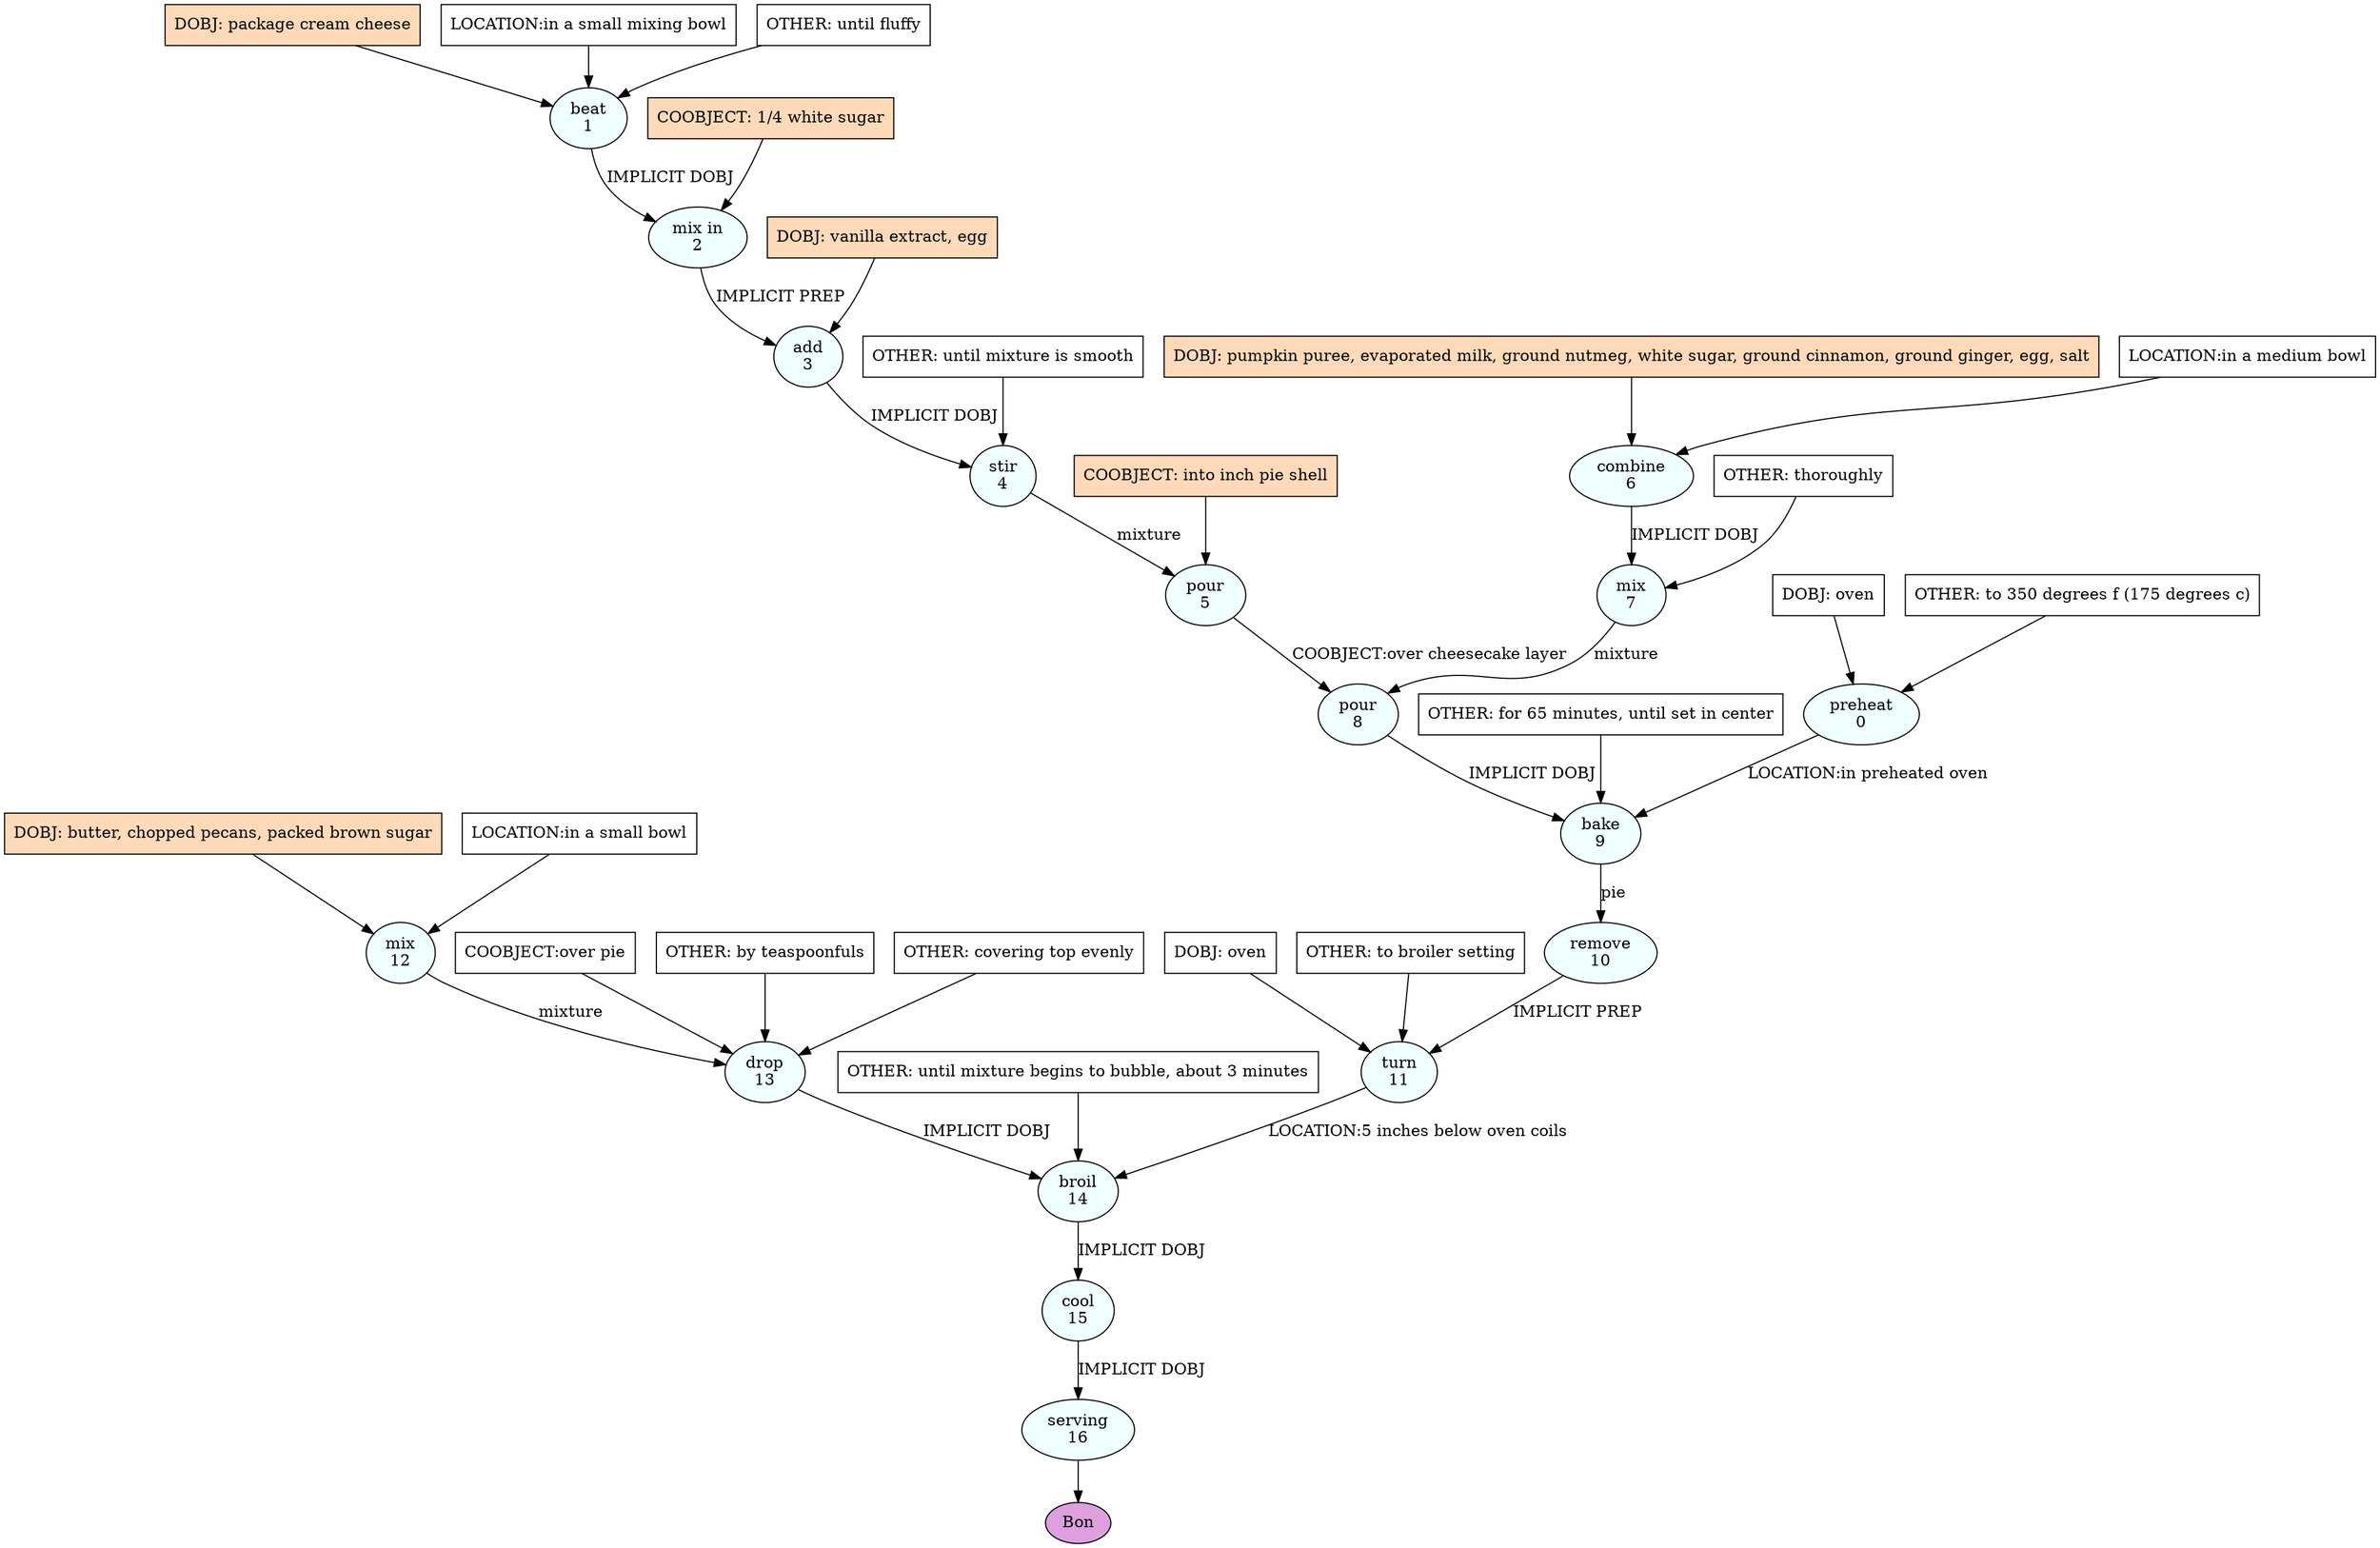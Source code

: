 digraph recipe {
E0[label="preheat
0", shape=oval, style=filled, fillcolor=azure]
E1[label="beat
1", shape=oval, style=filled, fillcolor=azure]
E2[label="mix in
2", shape=oval, style=filled, fillcolor=azure]
E3[label="add
3", shape=oval, style=filled, fillcolor=azure]
E4[label="stir
4", shape=oval, style=filled, fillcolor=azure]
E5[label="pour
5", shape=oval, style=filled, fillcolor=azure]
E6[label="combine
6", shape=oval, style=filled, fillcolor=azure]
E7[label="mix
7", shape=oval, style=filled, fillcolor=azure]
E8[label="pour
8", shape=oval, style=filled, fillcolor=azure]
E9[label="bake
9", shape=oval, style=filled, fillcolor=azure]
E10[label="remove
10", shape=oval, style=filled, fillcolor=azure]
E11[label="turn
11", shape=oval, style=filled, fillcolor=azure]
E12[label="mix
12", shape=oval, style=filled, fillcolor=azure]
E13[label="drop
13", shape=oval, style=filled, fillcolor=azure]
E14[label="broil
14", shape=oval, style=filled, fillcolor=azure]
E15[label="cool
15", shape=oval, style=filled, fillcolor=azure]
E16[label="serving
16", shape=oval, style=filled, fillcolor=azure]
D6[label="DOBJ: pumpkin puree, evaporated milk, ground nutmeg, white sugar, ground cinnamon, ground ginger, egg, salt", shape=box, style=filled, fillcolor=peachpuff]
D6 -> E6
P6_0[label="LOCATION:in a medium bowl", shape=box, style=filled, fillcolor=white]
P6_0 -> E6
D12[label="DOBJ: butter, chopped pecans, packed brown sugar", shape=box, style=filled, fillcolor=peachpuff]
D12 -> E12
P12_0[label="LOCATION:in a small bowl", shape=box, style=filled, fillcolor=white]
P12_0 -> E12
D1[label="DOBJ: package cream cheese", shape=box, style=filled, fillcolor=peachpuff]
D1 -> E1
P1_0[label="LOCATION:in a small mixing bowl", shape=box, style=filled, fillcolor=white]
P1_0 -> E1
O1_0[label="OTHER: until fluffy", shape=box, style=filled, fillcolor=white]
O1_0 -> E1
D0[label="DOBJ: oven", shape=box, style=filled, fillcolor=white]
D0 -> E0
O0_0[label="OTHER: to 350 degrees f (175 degrees c)", shape=box, style=filled, fillcolor=white]
O0_0 -> E0
E1 -> E2 [label="IMPLICIT DOBJ"]
P2_0_ing[label="COOBJECT: 1/4 white sugar", shape=box, style=filled, fillcolor=peachpuff]
P2_0_ing -> E2
D3_ing[label="DOBJ: vanilla extract, egg", shape=box, style=filled, fillcolor=peachpuff]
D3_ing -> E3
E2 -> E3 [label="IMPLICIT PREP"]
E3 -> E4 [label="IMPLICIT DOBJ"]
O4_0_0[label="OTHER: until mixture is smooth", shape=box, style=filled, fillcolor=white]
O4_0_0 -> E4
E4 -> E5 [label="mixture"]
P5_0_ing[label="COOBJECT: into inch pie shell", shape=box, style=filled, fillcolor=peachpuff]
P5_0_ing -> E5
E6 -> E7 [label="IMPLICIT DOBJ"]
O7_0_0[label="OTHER: thoroughly", shape=box, style=filled, fillcolor=white]
O7_0_0 -> E7
E7 -> E8 [label="mixture"]
E5 -> E8 [label="COOBJECT:over cheesecake layer"]
E8 -> E9 [label="IMPLICIT DOBJ"]
E0 -> E9 [label="LOCATION:in preheated oven"]
O9_0_0[label="OTHER: for 65 minutes, until set in center", shape=box, style=filled, fillcolor=white]
O9_0_0 -> E9
E9 -> E10 [label="pie"]
D11_0[label="DOBJ: oven", shape=box, style=filled, fillcolor=white]
D11_0 -> E11
E10 -> E11 [label="IMPLICIT PREP"]
O11_0_0[label="OTHER: to broiler setting", shape=box, style=filled, fillcolor=white]
O11_0_0 -> E11
E12 -> E13 [label="mixture"]
P13_0_0[label="COOBJECT:over pie", shape=box, style=filled, fillcolor=white]
P13_0_0 -> E13
O13_0_0[label="OTHER: by teaspoonfuls", shape=box, style=filled, fillcolor=white]
O13_0_0 -> E13
O13_1_0[label="OTHER: covering top evenly", shape=box, style=filled, fillcolor=white]
O13_1_0 -> E13
E13 -> E14 [label="IMPLICIT DOBJ"]
E11 -> E14 [label="LOCATION:5 inches below oven coils"]
O14_0_0[label="OTHER: until mixture begins to bubble, about 3 minutes", shape=box, style=filled, fillcolor=white]
O14_0_0 -> E14
E14 -> E15 [label="IMPLICIT DOBJ"]
E15 -> E16 [label="IMPLICIT DOBJ"]
EOR[label="Bon", shape=oval, style=filled, fillcolor=plum]
E16 -> EOR
}
